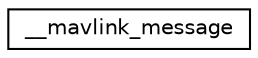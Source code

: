 digraph "Graphical Class Hierarchy"
{
 // INTERACTIVE_SVG=YES
  edge [fontname="Helvetica",fontsize="10",labelfontname="Helvetica",labelfontsize="10"];
  node [fontname="Helvetica",fontsize="10",shape=record];
  rankdir="LR";
  Node1 [label="__mavlink_message",height=0.2,width=0.4,color="black", fillcolor="white", style="filled",URL="$struct____mavlink__message.html"];
}
